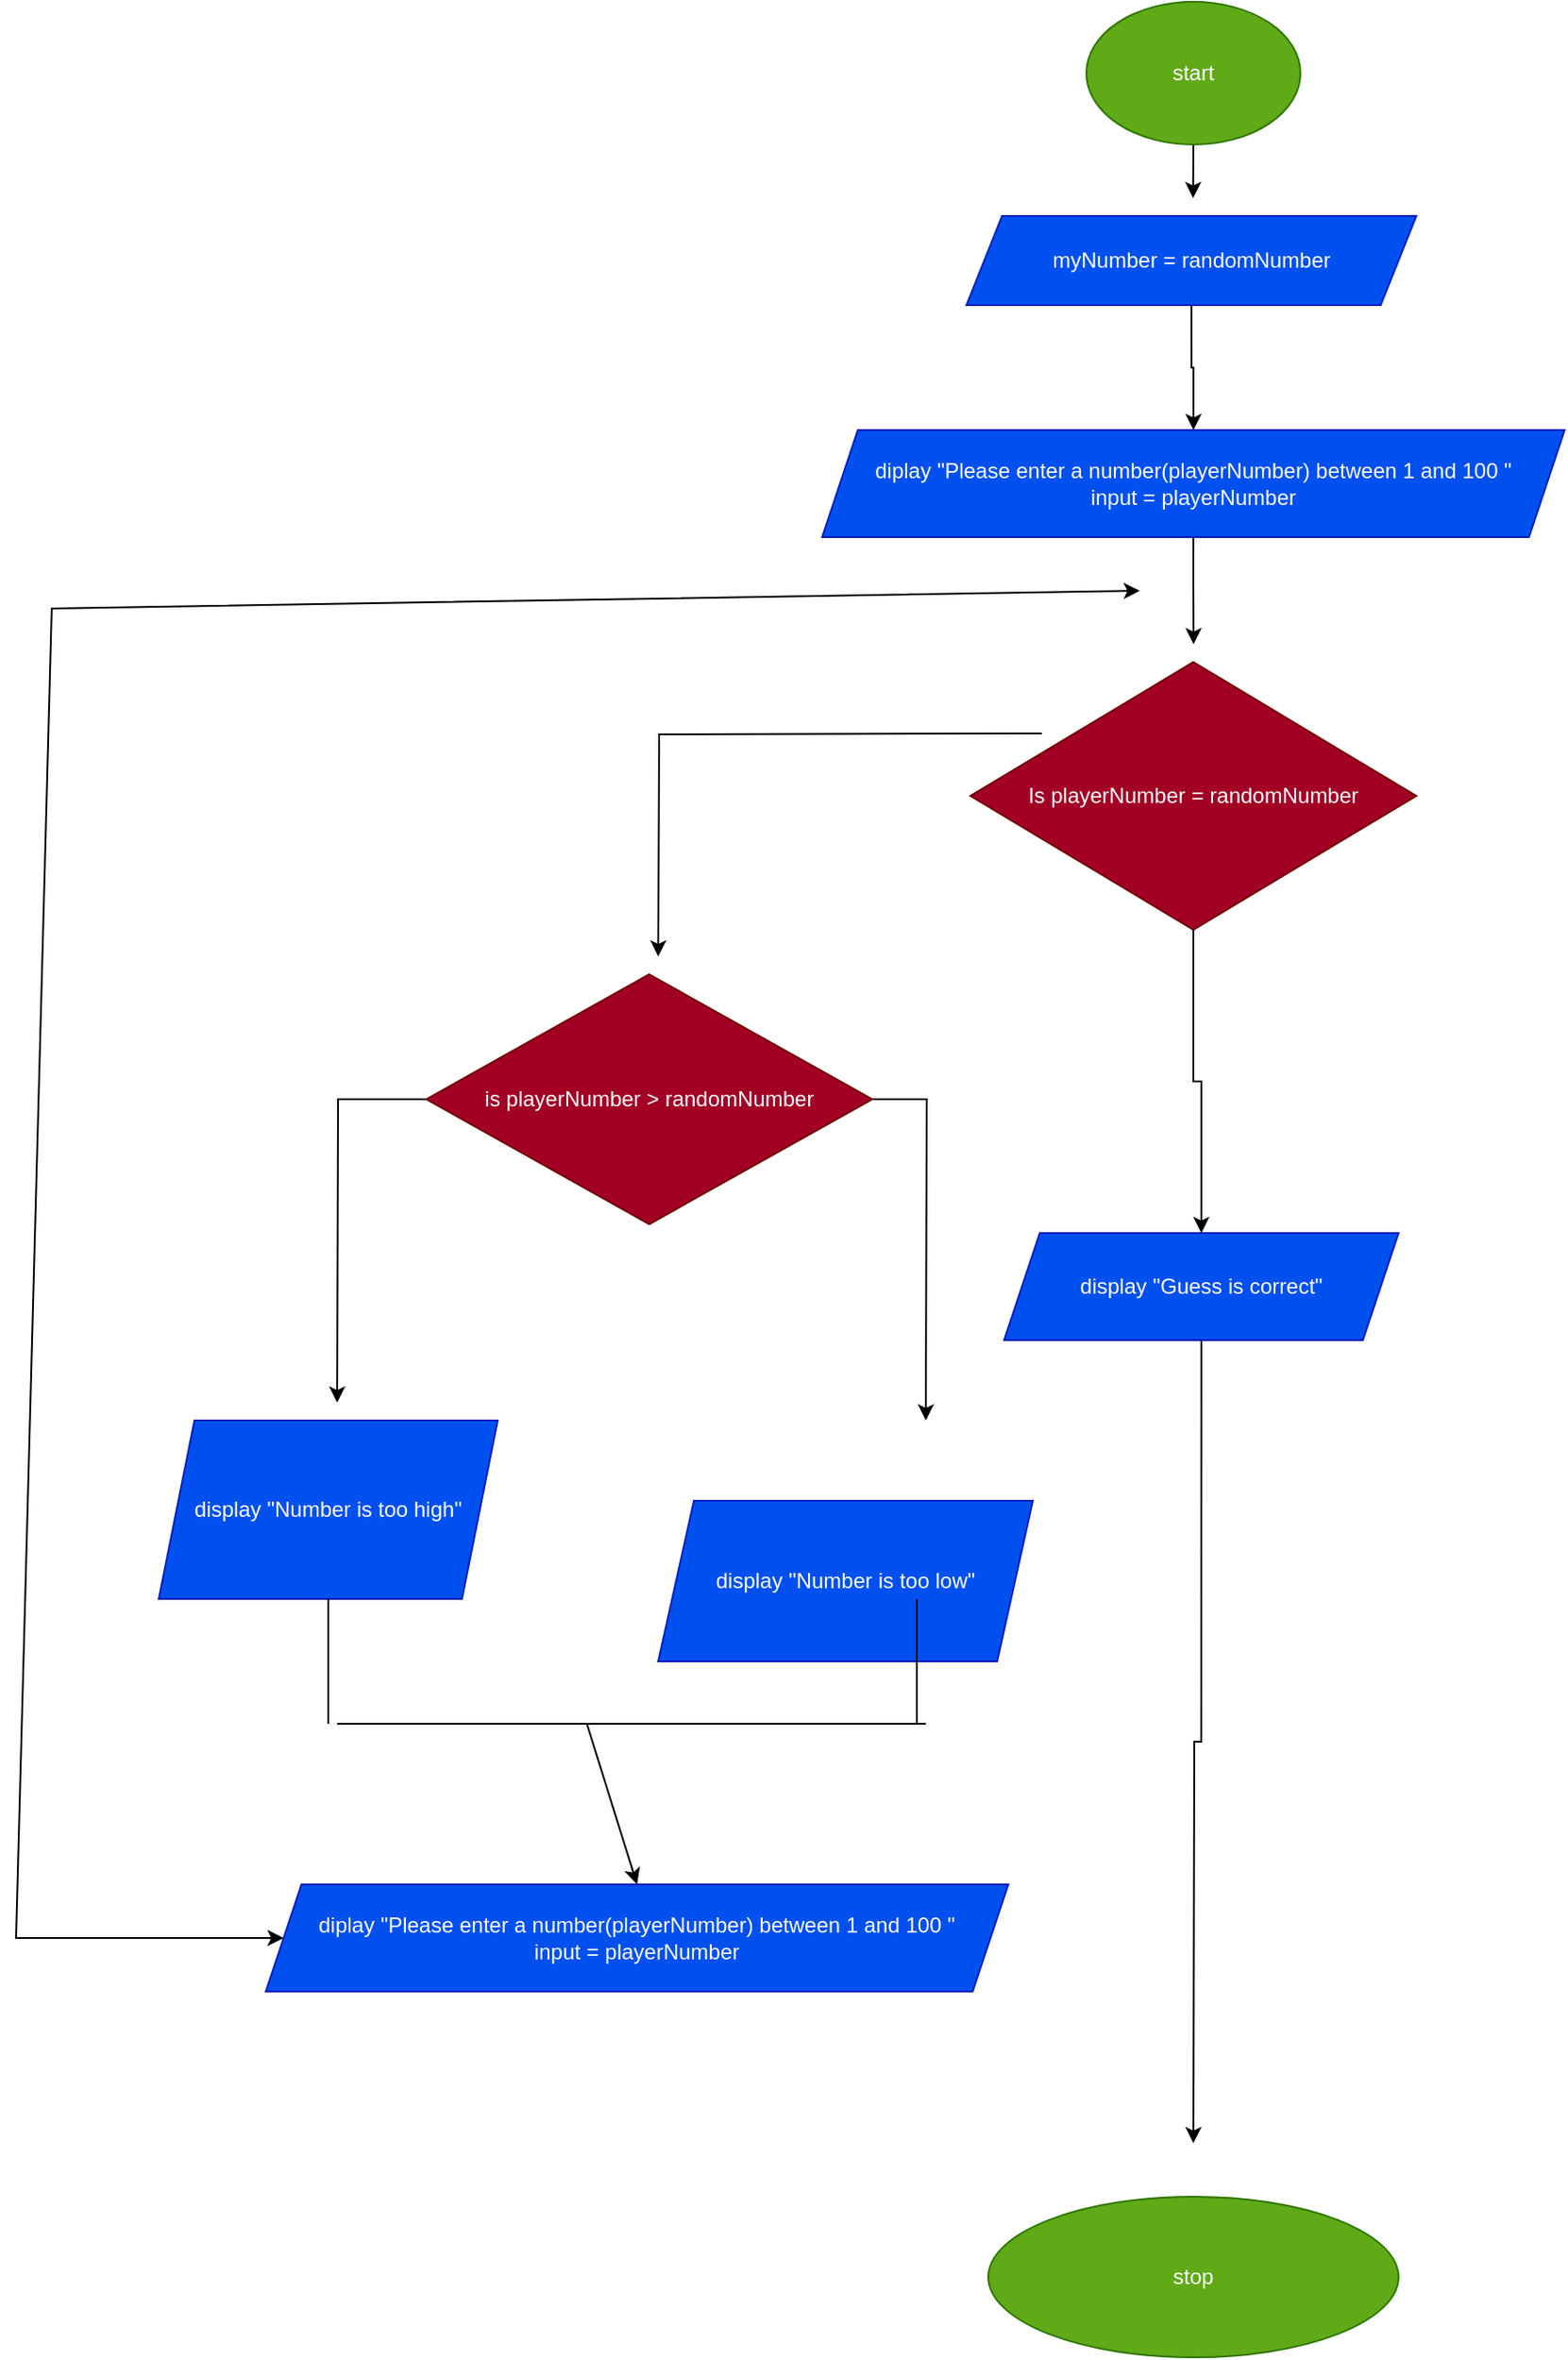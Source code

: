 <mxfile version="24.7.8">
  <diagram name="Page-1" id="MePwEu1nSl0UaUkLPbm3">
    <mxGraphModel dx="3183" dy="1487" grid="1" gridSize="10" guides="1" tooltips="1" connect="1" arrows="1" fold="1" page="1" pageScale="1" pageWidth="850" pageHeight="1100" math="0" shadow="0">
      <root>
        <mxCell id="0" />
        <mxCell id="1" parent="0" />
        <mxCell id="G9hoTXdqC6G6ugWaVLvS-3" style="edgeStyle=orthogonalEdgeStyle;rounded=0;orthogonalLoop=1;jettySize=auto;html=1;exitX=0.5;exitY=1;exitDx=0;exitDy=0;" parent="1" source="G9hoTXdqC6G6ugWaVLvS-1" edge="1">
          <mxGeometry relative="1" as="geometry">
            <mxPoint x="399.828" y="150" as="targetPoint" />
          </mxGeometry>
        </mxCell>
        <mxCell id="G9hoTXdqC6G6ugWaVLvS-1" value="start" style="ellipse;whiteSpace=wrap;html=1;fillColor=#60a917;fontColor=#ffffff;strokeColor=#2D7600;" parent="1" vertex="1">
          <mxGeometry x="340" y="40" width="120" height="80" as="geometry" />
        </mxCell>
        <mxCell id="lBzm38Z_xW5l6dwjJRll-1" style="edgeStyle=orthogonalEdgeStyle;rounded=0;orthogonalLoop=1;jettySize=auto;html=1;exitX=0.5;exitY=1;exitDx=0;exitDy=0;" parent="1" source="G9hoTXdqC6G6ugWaVLvS-2" target="lBzm38Z_xW5l6dwjJRll-2" edge="1">
          <mxGeometry relative="1" as="geometry">
            <mxPoint x="400" y="260" as="targetPoint" />
          </mxGeometry>
        </mxCell>
        <mxCell id="G9hoTXdqC6G6ugWaVLvS-2" value="&lt;div&gt;myNumber = randomNumber&lt;/div&gt;" style="shape=parallelogram;perimeter=parallelogramPerimeter;whiteSpace=wrap;html=1;fixedSize=1;fillColor=#0050ef;fontColor=#ffffff;strokeColor=#001DBC;" parent="1" vertex="1">
          <mxGeometry x="272.75" y="160" width="252.25" height="50" as="geometry" />
        </mxCell>
        <mxCell id="lBzm38Z_xW5l6dwjJRll-3" style="edgeStyle=orthogonalEdgeStyle;rounded=0;orthogonalLoop=1;jettySize=auto;html=1;exitX=0.5;exitY=1;exitDx=0;exitDy=0;" parent="1" source="lBzm38Z_xW5l6dwjJRll-2" edge="1">
          <mxGeometry relative="1" as="geometry">
            <mxPoint x="400.118" y="400" as="targetPoint" />
          </mxGeometry>
        </mxCell>
        <mxCell id="lBzm38Z_xW5l6dwjJRll-2" value="diplay &quot;Please enter a number(playerNumber) between 1 and 100 &quot;&lt;div&gt;input = playerNumber&lt;/div&gt;" style="shape=parallelogram;perimeter=parallelogramPerimeter;whiteSpace=wrap;html=1;fixedSize=1;fillColor=#0050ef;fontColor=#ffffff;strokeColor=#001DBC;" parent="1" vertex="1">
          <mxGeometry x="191.88" y="280" width="416.25" height="60" as="geometry" />
        </mxCell>
        <mxCell id="lBzm38Z_xW5l6dwjJRll-15" style="edgeStyle=orthogonalEdgeStyle;rounded=0;orthogonalLoop=1;jettySize=auto;html=1;exitX=0;exitY=0.5;exitDx=0;exitDy=0;" parent="1" edge="1">
          <mxGeometry relative="1" as="geometry">
            <mxPoint x="100" y="575" as="targetPoint" />
            <mxPoint x="315" y="450" as="sourcePoint" />
          </mxGeometry>
        </mxCell>
        <mxCell id="eUO4JwFx89BSG6mANK6m-5" style="edgeStyle=orthogonalEdgeStyle;rounded=0;orthogonalLoop=1;jettySize=auto;html=1;exitX=0.5;exitY=1;exitDx=0;exitDy=0;" edge="1" parent="1" source="eUO4JwFx89BSG6mANK6m-7">
          <mxGeometry relative="1" as="geometry">
            <mxPoint x="400" y="1240" as="targetPoint" />
          </mxGeometry>
        </mxCell>
        <mxCell id="lBzm38Z_xW5l6dwjJRll-5" value="Is playerNumber = randomNumber" style="rhombus;whiteSpace=wrap;html=1;fillColor=#a20025;fontColor=#ffffff;strokeColor=#6F0000;" parent="1" vertex="1">
          <mxGeometry x="275" y="410" width="250" height="150" as="geometry" />
        </mxCell>
        <mxCell id="lBzm38Z_xW5l6dwjJRll-16" style="edgeStyle=orthogonalEdgeStyle;rounded=0;orthogonalLoop=1;jettySize=auto;html=1;exitX=0;exitY=0.5;exitDx=0;exitDy=0;" parent="1" source="lBzm38Z_xW5l6dwjJRll-13" edge="1">
          <mxGeometry relative="1" as="geometry">
            <mxPoint x="-80" y="825" as="targetPoint" />
          </mxGeometry>
        </mxCell>
        <mxCell id="lBzm38Z_xW5l6dwjJRll-17" style="edgeStyle=orthogonalEdgeStyle;rounded=0;orthogonalLoop=1;jettySize=auto;html=1;exitX=1;exitY=0.5;exitDx=0;exitDy=0;" parent="1" source="lBzm38Z_xW5l6dwjJRll-13" edge="1">
          <mxGeometry relative="1" as="geometry">
            <mxPoint x="250" y="835" as="targetPoint" />
          </mxGeometry>
        </mxCell>
        <mxCell id="lBzm38Z_xW5l6dwjJRll-13" value="is playerNumber &amp;gt; randomNumber" style="rhombus;whiteSpace=wrap;html=1;fillColor=#a20025;fontColor=#ffffff;strokeColor=#6F0000;" parent="1" vertex="1">
          <mxGeometry x="-30" y="585" width="250" height="140" as="geometry" />
        </mxCell>
        <mxCell id="lBzm38Z_xW5l6dwjJRll-18" value="display &quot;Number is too high&quot;" style="shape=parallelogram;perimeter=parallelogramPerimeter;whiteSpace=wrap;html=1;fixedSize=1;fillColor=#0050ef;fontColor=#ffffff;strokeColor=#001DBC;" parent="1" vertex="1">
          <mxGeometry x="-180" y="835" width="190" height="100" as="geometry" />
        </mxCell>
        <mxCell id="lBzm38Z_xW5l6dwjJRll-19" value="display &quot;Number is too low&quot;" style="shape=parallelogram;perimeter=parallelogramPerimeter;whiteSpace=wrap;html=1;fixedSize=1;fillColor=#0050ef;fontColor=#ffffff;strokeColor=#001DBC;" parent="1" vertex="1">
          <mxGeometry x="100" y="880" width="210" height="90" as="geometry" />
        </mxCell>
        <mxCell id="eUO4JwFx89BSG6mANK6m-6" value="stop" style="ellipse;whiteSpace=wrap;html=1;fillColor=#60a917;fontColor=#ffffff;strokeColor=#2D7600;" vertex="1" parent="1">
          <mxGeometry x="285" y="1270" width="230.01" height="90" as="geometry" />
        </mxCell>
        <mxCell id="eUO4JwFx89BSG6mANK6m-8" value="" style="edgeStyle=orthogonalEdgeStyle;rounded=0;orthogonalLoop=1;jettySize=auto;html=1;exitX=0.5;exitY=1;exitDx=0;exitDy=0;" edge="1" parent="1" source="lBzm38Z_xW5l6dwjJRll-5" target="eUO4JwFx89BSG6mANK6m-7">
          <mxGeometry relative="1" as="geometry">
            <mxPoint x="400" y="1240" as="targetPoint" />
            <mxPoint x="400" y="560" as="sourcePoint" />
          </mxGeometry>
        </mxCell>
        <mxCell id="eUO4JwFx89BSG6mANK6m-7" value="display &quot;Guess is correct&quot;" style="shape=parallelogram;perimeter=parallelogramPerimeter;whiteSpace=wrap;html=1;fixedSize=1;fillColor=#0050ef;fontColor=#ffffff;strokeColor=#001DBC;" vertex="1" parent="1">
          <mxGeometry x="293.88" y="730" width="221.13" height="60" as="geometry" />
        </mxCell>
        <mxCell id="eUO4JwFx89BSG6mANK6m-11" value="diplay &quot;Please enter a number(playerNumber) between 1 and 100 &quot;&lt;div&gt;input = playerNumber&lt;/div&gt;" style="shape=parallelogram;perimeter=parallelogramPerimeter;whiteSpace=wrap;html=1;fixedSize=1;fillColor=#0050ef;fontColor=#ffffff;strokeColor=#001DBC;" vertex="1" parent="1">
          <mxGeometry x="-120" y="1095" width="416.25" height="60" as="geometry" />
        </mxCell>
        <mxCell id="eUO4JwFx89BSG6mANK6m-12" value="" style="endArrow=none;html=1;rounded=0;entryX=0.5;entryY=1;entryDx=0;entryDy=0;" edge="1" parent="1" target="lBzm38Z_xW5l6dwjJRll-18">
          <mxGeometry width="50" height="50" relative="1" as="geometry">
            <mxPoint x="-85" y="1005" as="sourcePoint" />
            <mxPoint x="40" y="1015" as="targetPoint" />
          </mxGeometry>
        </mxCell>
        <mxCell id="eUO4JwFx89BSG6mANK6m-13" value="" style="endArrow=none;html=1;rounded=0;" edge="1" parent="1">
          <mxGeometry width="50" height="50" relative="1" as="geometry">
            <mxPoint x="-80" y="1005" as="sourcePoint" />
            <mxPoint x="250" y="1005" as="targetPoint" />
          </mxGeometry>
        </mxCell>
        <mxCell id="eUO4JwFx89BSG6mANK6m-14" value="" style="endArrow=none;html=1;rounded=0;entryX=0.5;entryY=1;entryDx=0;entryDy=0;" edge="1" parent="1">
          <mxGeometry width="50" height="50" relative="1" as="geometry">
            <mxPoint x="245" y="1005" as="sourcePoint" />
            <mxPoint x="245" y="935" as="targetPoint" />
          </mxGeometry>
        </mxCell>
        <mxCell id="eUO4JwFx89BSG6mANK6m-15" value="" style="endArrow=classic;html=1;rounded=0;entryX=0.5;entryY=0;entryDx=0;entryDy=0;" edge="1" parent="1" target="eUO4JwFx89BSG6mANK6m-11">
          <mxGeometry width="50" height="50" relative="1" as="geometry">
            <mxPoint x="60" y="1005" as="sourcePoint" />
            <mxPoint x="40" y="1015" as="targetPoint" />
          </mxGeometry>
        </mxCell>
        <mxCell id="eUO4JwFx89BSG6mANK6m-16" value="" style="endArrow=classic;startArrow=classic;html=1;rounded=0;exitX=0;exitY=0.5;exitDx=0;exitDy=0;" edge="1" parent="1" source="eUO4JwFx89BSG6mANK6m-11">
          <mxGeometry width="50" height="50" relative="1" as="geometry">
            <mxPoint x="-240" y="1180" as="sourcePoint" />
            <mxPoint x="370" y="370" as="targetPoint" />
            <Array as="points">
              <mxPoint x="-260" y="1125" />
              <mxPoint x="-240" y="380" />
            </Array>
          </mxGeometry>
        </mxCell>
      </root>
    </mxGraphModel>
  </diagram>
</mxfile>
